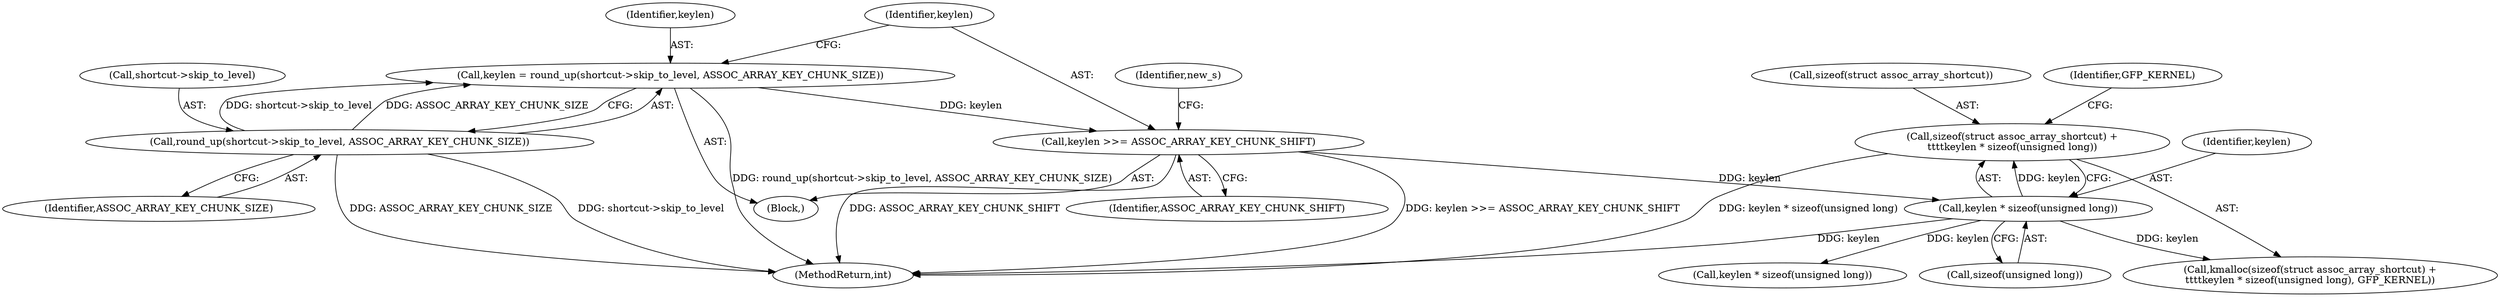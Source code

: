 digraph "0_linux_95389b08d93d5c06ec63ab49bd732b0069b7c35e@API" {
"1000225" [label="(Call,sizeof(struct assoc_array_shortcut) +\n\t\t\t\tkeylen * sizeof(unsigned long))"];
"1000228" [label="(Call,keylen * sizeof(unsigned long))"];
"1000219" [label="(Call,keylen >>= ASSOC_ARRAY_KEY_CHUNK_SHIFT)"];
"1000212" [label="(Call,keylen = round_up(shortcut->skip_to_level, ASSOC_ARRAY_KEY_CHUNK_SIZE))"];
"1000214" [label="(Call,round_up(shortcut->skip_to_level, ASSOC_ARRAY_KEY_CHUNK_SIZE))"];
"1000213" [label="(Identifier,keylen)"];
"1000219" [label="(Call,keylen >>= ASSOC_ARRAY_KEY_CHUNK_SHIFT)"];
"1000220" [label="(Identifier,keylen)"];
"1000882" [label="(MethodReturn,int)"];
"1000230" [label="(Call,sizeof(unsigned long))"];
"1000224" [label="(Call,kmalloc(sizeof(struct assoc_array_shortcut) +\n\t\t\t\tkeylen * sizeof(unsigned long), GFP_KERNEL))"];
"1000228" [label="(Call,keylen * sizeof(unsigned long))"];
"1000226" [label="(Call,sizeof(struct assoc_array_shortcut))"];
"1000247" [label="(Call,keylen * sizeof(unsigned long))"];
"1000207" [label="(Block,)"];
"1000221" [label="(Identifier,ASSOC_ARRAY_KEY_CHUNK_SHIFT)"];
"1000218" [label="(Identifier,ASSOC_ARRAY_KEY_CHUNK_SIZE)"];
"1000223" [label="(Identifier,new_s)"];
"1000225" [label="(Call,sizeof(struct assoc_array_shortcut) +\n\t\t\t\tkeylen * sizeof(unsigned long))"];
"1000232" [label="(Identifier,GFP_KERNEL)"];
"1000214" [label="(Call,round_up(shortcut->skip_to_level, ASSOC_ARRAY_KEY_CHUNK_SIZE))"];
"1000212" [label="(Call,keylen = round_up(shortcut->skip_to_level, ASSOC_ARRAY_KEY_CHUNK_SIZE))"];
"1000229" [label="(Identifier,keylen)"];
"1000215" [label="(Call,shortcut->skip_to_level)"];
"1000225" -> "1000224"  [label="AST: "];
"1000225" -> "1000228"  [label="CFG: "];
"1000226" -> "1000225"  [label="AST: "];
"1000228" -> "1000225"  [label="AST: "];
"1000232" -> "1000225"  [label="CFG: "];
"1000225" -> "1000882"  [label="DDG: keylen * sizeof(unsigned long)"];
"1000228" -> "1000225"  [label="DDG: keylen"];
"1000228" -> "1000230"  [label="CFG: "];
"1000229" -> "1000228"  [label="AST: "];
"1000230" -> "1000228"  [label="AST: "];
"1000228" -> "1000882"  [label="DDG: keylen"];
"1000228" -> "1000224"  [label="DDG: keylen"];
"1000219" -> "1000228"  [label="DDG: keylen"];
"1000228" -> "1000247"  [label="DDG: keylen"];
"1000219" -> "1000207"  [label="AST: "];
"1000219" -> "1000221"  [label="CFG: "];
"1000220" -> "1000219"  [label="AST: "];
"1000221" -> "1000219"  [label="AST: "];
"1000223" -> "1000219"  [label="CFG: "];
"1000219" -> "1000882"  [label="DDG: ASSOC_ARRAY_KEY_CHUNK_SHIFT"];
"1000219" -> "1000882"  [label="DDG: keylen >>= ASSOC_ARRAY_KEY_CHUNK_SHIFT"];
"1000212" -> "1000219"  [label="DDG: keylen"];
"1000212" -> "1000207"  [label="AST: "];
"1000212" -> "1000214"  [label="CFG: "];
"1000213" -> "1000212"  [label="AST: "];
"1000214" -> "1000212"  [label="AST: "];
"1000220" -> "1000212"  [label="CFG: "];
"1000212" -> "1000882"  [label="DDG: round_up(shortcut->skip_to_level, ASSOC_ARRAY_KEY_CHUNK_SIZE)"];
"1000214" -> "1000212"  [label="DDG: shortcut->skip_to_level"];
"1000214" -> "1000212"  [label="DDG: ASSOC_ARRAY_KEY_CHUNK_SIZE"];
"1000214" -> "1000218"  [label="CFG: "];
"1000215" -> "1000214"  [label="AST: "];
"1000218" -> "1000214"  [label="AST: "];
"1000214" -> "1000882"  [label="DDG: ASSOC_ARRAY_KEY_CHUNK_SIZE"];
"1000214" -> "1000882"  [label="DDG: shortcut->skip_to_level"];
}
